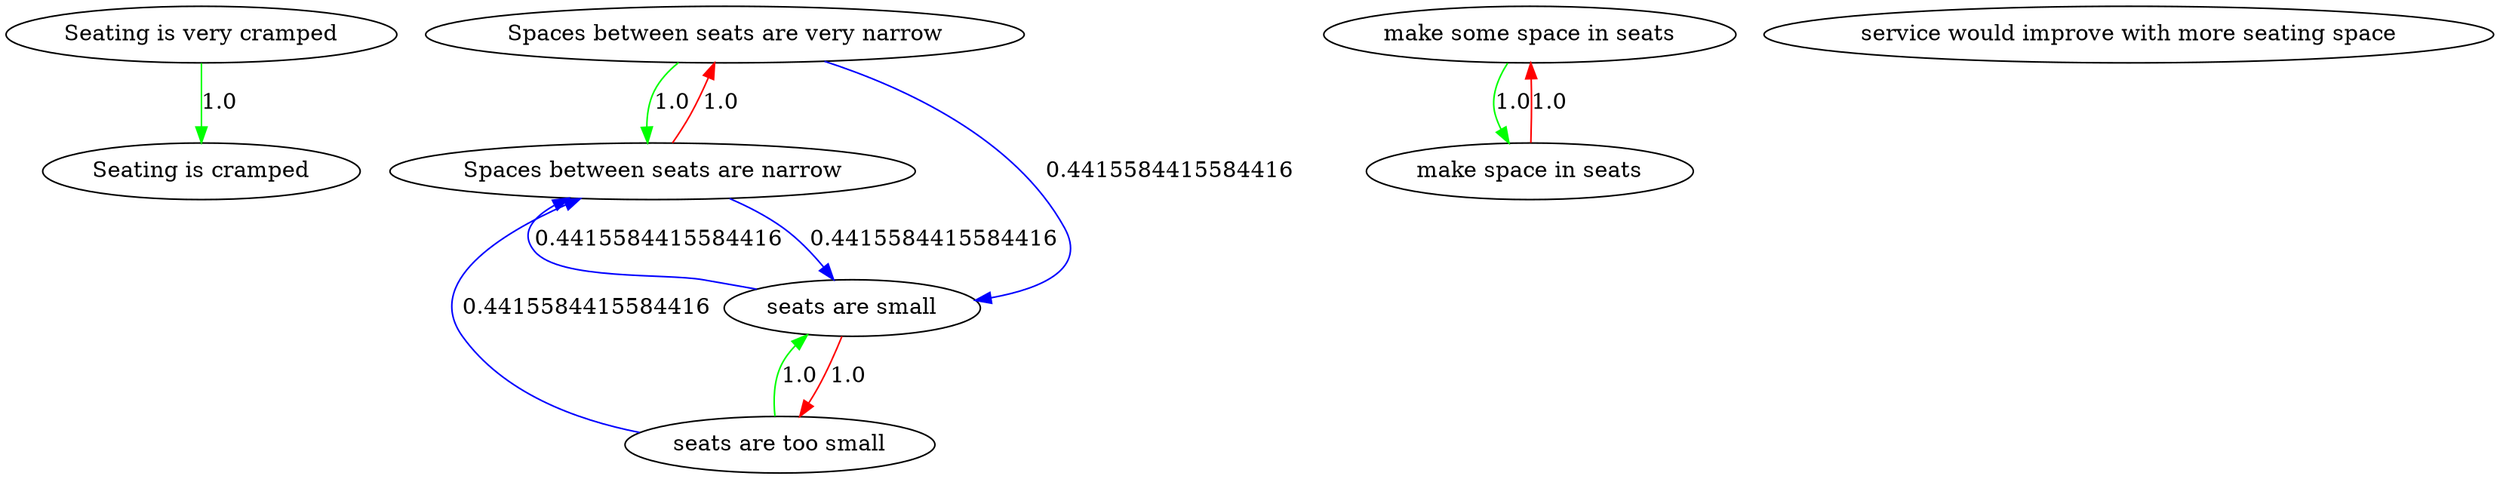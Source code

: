 digraph rawGraph {
"Seating is very cramped";"Seating is cramped";"Spaces between seats are very narrow";"Spaces between seats are narrow";"make some space in seats";"make space in seats";"seats are too small";"seats are small";"service would improve with more seating space";"Seating is very cramped" -> "Seating is cramped" [label=1.0] [color=green]
"Spaces between seats are very narrow" -> "Spaces between seats are narrow" [label=1.0] [color=green]
"Spaces between seats are narrow" -> "Spaces between seats are very narrow" [label=1.0] [color=red]
"make some space in seats" -> "make space in seats" [label=1.0] [color=green]
"make space in seats" -> "make some space in seats" [label=1.0] [color=red]
"seats are too small" -> "seats are small" [label=1.0] [color=green]
"seats are small" -> "seats are too small" [label=1.0] [color=red]
"seats are small" -> "Spaces between seats are narrow" [label=0.4415584415584416] [color=blue]
"Spaces between seats are narrow" -> "seats are small" [label=0.4415584415584416] [color=blue]
"seats are too small" -> "Spaces between seats are narrow" [label=0.4415584415584416] [color=blue]
"Spaces between seats are very narrow" -> "seats are small" [label=0.4415584415584416] [color=blue]
}